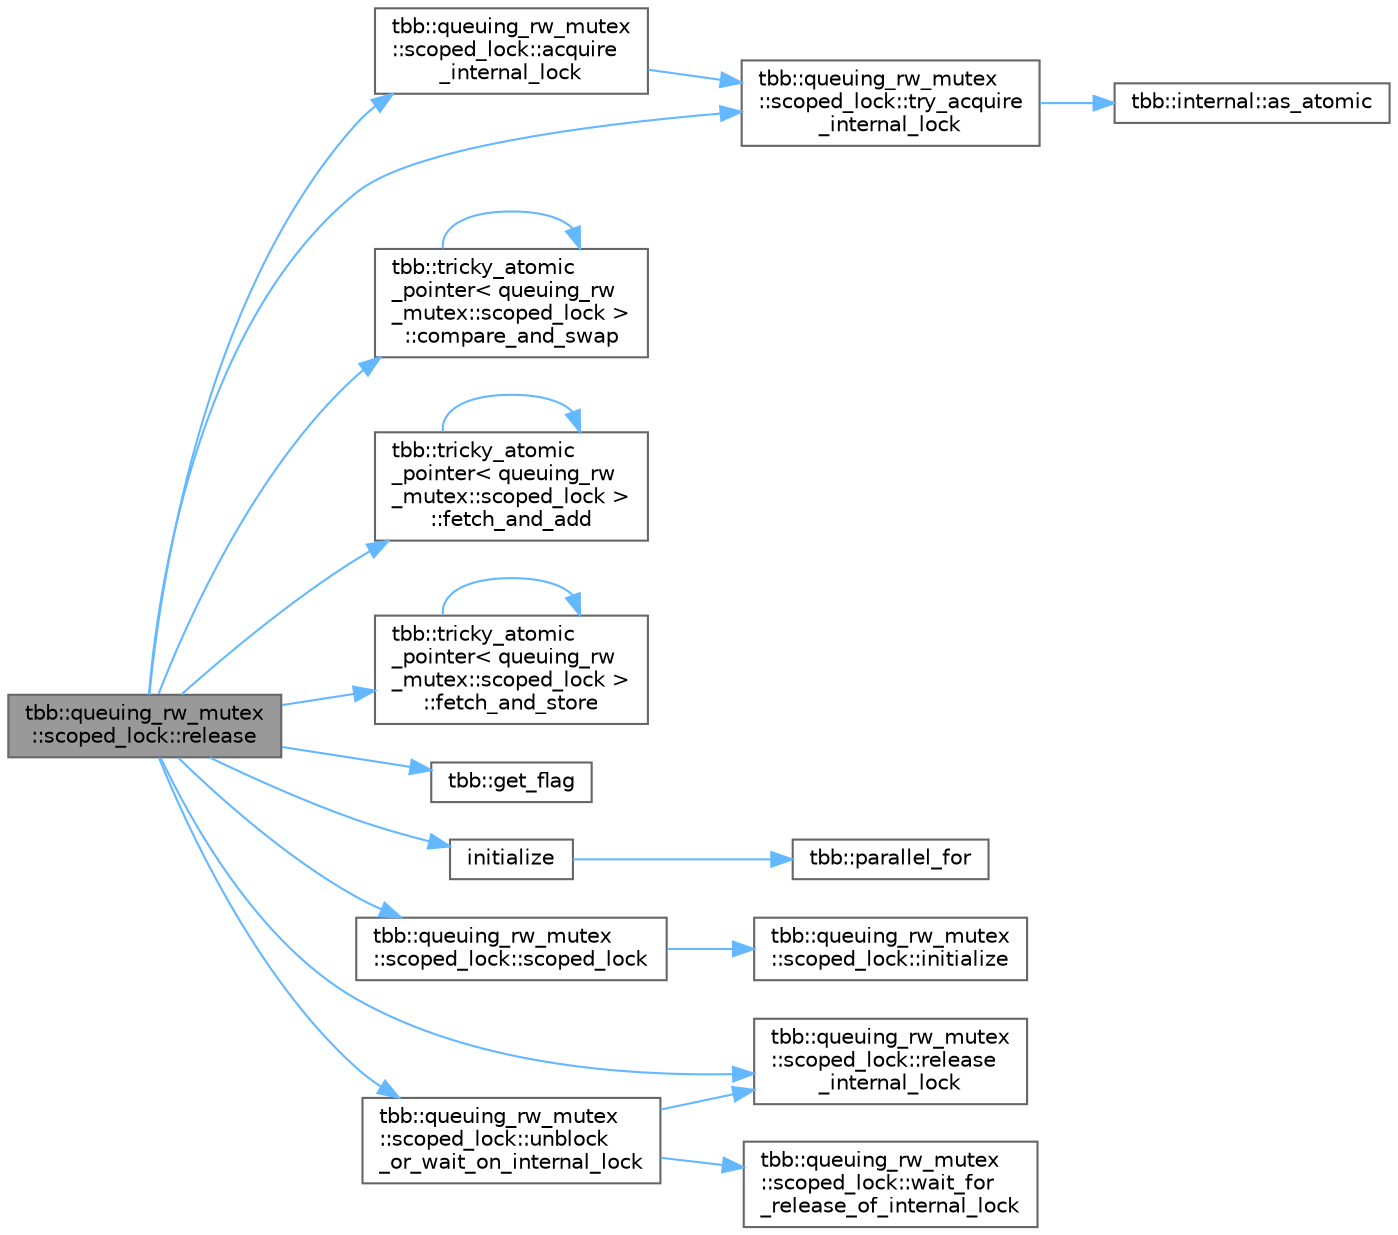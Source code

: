 digraph "tbb::queuing_rw_mutex::scoped_lock::release"
{
 // LATEX_PDF_SIZE
  bgcolor="transparent";
  edge [fontname=Helvetica,fontsize=10,labelfontname=Helvetica,labelfontsize=10];
  node [fontname=Helvetica,fontsize=10,shape=box,height=0.2,width=0.4];
  rankdir="LR";
  Node1 [id="Node000001",label="tbb::queuing_rw_mutex\l::scoped_lock::release",height=0.2,width=0.4,color="gray40", fillcolor="grey60", style="filled", fontcolor="black",tooltip="Release lock."];
  Node1 -> Node2 [id="edge20_Node000001_Node000002",color="steelblue1",style="solid",tooltip=" "];
  Node2 [id="Node000002",label="tbb::queuing_rw_mutex\l::scoped_lock::acquire\l_internal_lock",height=0.2,width=0.4,color="grey40", fillcolor="white", style="filled",URL="$classtbb_1_1queuing__rw__mutex_1_1scoped__lock.html#a3513272129edcdae064da95d71315af5",tooltip="Acquire the internal lock"];
  Node2 -> Node3 [id="edge21_Node000002_Node000003",color="steelblue1",style="solid",tooltip=" "];
  Node3 [id="Node000003",label="tbb::queuing_rw_mutex\l::scoped_lock::try_acquire\l_internal_lock",height=0.2,width=0.4,color="grey40", fillcolor="white", style="filled",URL="$classtbb_1_1queuing__rw__mutex_1_1scoped__lock.html#a497dd2f219507fdd2d32ea91d44c5ac8",tooltip="Try to acquire the internal lock"];
  Node3 -> Node4 [id="edge22_Node000003_Node000004",color="steelblue1",style="solid",tooltip=" "];
  Node4 [id="Node000004",label="tbb::internal::as_atomic",height=0.2,width=0.4,color="grey40", fillcolor="white", style="filled",URL="$namespacetbb_1_1internal.html#a958f482f9d5f3476ca70610af5336040",tooltip=" "];
  Node1 -> Node5 [id="edge23_Node000001_Node000005",color="steelblue1",style="solid",tooltip=" "];
  Node5 [id="Node000005",label="tbb::tricky_atomic\l_pointer\< queuing_rw\l_mutex::scoped_lock \>\l::compare_and_swap",height=0.2,width=0.4,color="grey40", fillcolor="white", style="filled",URL="$classtbb_1_1tricky__atomic__pointer.html#a15bd1ebe73c2245e71910cd788d5211e",tooltip=" "];
  Node5 -> Node5 [id="edge24_Node000005_Node000005",color="steelblue1",style="solid",tooltip=" "];
  Node1 -> Node6 [id="edge25_Node000001_Node000006",color="steelblue1",style="solid",tooltip=" "];
  Node6 [id="Node000006",label="tbb::tricky_atomic\l_pointer\< queuing_rw\l_mutex::scoped_lock \>\l::fetch_and_add",height=0.2,width=0.4,color="grey40", fillcolor="white", style="filled",URL="$classtbb_1_1tricky__atomic__pointer.html#a21ec83067211f1ba84b7dd26223b18fe",tooltip=" "];
  Node6 -> Node6 [id="edge26_Node000006_Node000006",color="steelblue1",style="solid",tooltip=" "];
  Node1 -> Node7 [id="edge27_Node000001_Node000007",color="steelblue1",style="solid",tooltip=" "];
  Node7 [id="Node000007",label="tbb::tricky_atomic\l_pointer\< queuing_rw\l_mutex::scoped_lock \>\l::fetch_and_store",height=0.2,width=0.4,color="grey40", fillcolor="white", style="filled",URL="$classtbb_1_1tricky__atomic__pointer.html#abc7e4d80e4d8d10215632da7886c7fba",tooltip=" "];
  Node7 -> Node7 [id="edge28_Node000007_Node000007",color="steelblue1",style="solid",tooltip=" "];
  Node1 -> Node8 [id="edge29_Node000001_Node000008",color="steelblue1",style="solid",tooltip=" "];
  Node8 [id="Node000008",label="tbb::get_flag",height=0.2,width=0.4,color="grey40", fillcolor="white", style="filled",URL="$namespacetbb.html#aa2cfd6795ecbcc8ad30310c862f2b001",tooltip=" "];
  Node1 -> Node9 [id="edge30_Node000001_Node000009",color="steelblue1",style="solid",tooltip=" "];
  Node9 [id="Node000009",label="initialize",height=0.2,width=0.4,color="grey40", fillcolor="white", style="filled",URL="$convex__hull__bench_8cpp.html#a95e22276c8bf0c515dff66661152fd4c",tooltip=" "];
  Node9 -> Node10 [id="edge31_Node000009_Node000010",color="steelblue1",style="solid",tooltip=" "];
  Node10 [id="Node000010",label="tbb::parallel_for",height=0.2,width=0.4,color="grey40", fillcolor="white", style="filled",URL="$group__algorithms.html#gaa8444c29dc4d2e527a1036717d109aef",tooltip="Parallel iteration over range with default partitioner."];
  Node1 -> Node11 [id="edge32_Node000001_Node000011",color="steelblue1",style="solid",tooltip=" "];
  Node11 [id="Node000011",label="tbb::queuing_rw_mutex\l::scoped_lock::release\l_internal_lock",height=0.2,width=0.4,color="grey40", fillcolor="white", style="filled",URL="$classtbb_1_1queuing__rw__mutex_1_1scoped__lock.html#aca691e3a0f5debfe5965b071357bddcd",tooltip="Release the internal lock"];
  Node1 -> Node12 [id="edge33_Node000001_Node000012",color="steelblue1",style="solid",tooltip=" "];
  Node12 [id="Node000012",label="tbb::queuing_rw_mutex\l::scoped_lock::scoped_lock",height=0.2,width=0.4,color="grey40", fillcolor="white", style="filled",URL="$classtbb_1_1queuing__rw__mutex_1_1scoped__lock.html#a1ae3792726dcff8da1f2c5366fb2b754",tooltip="Construct lock that has not acquired a mutex."];
  Node12 -> Node13 [id="edge34_Node000012_Node000013",color="steelblue1",style="solid",tooltip=" "];
  Node13 [id="Node000013",label="tbb::queuing_rw_mutex\l::scoped_lock::initialize",height=0.2,width=0.4,color="grey40", fillcolor="white", style="filled",URL="$classtbb_1_1queuing__rw__mutex_1_1scoped__lock.html#a080c26691aad8bac8947724114e5f664",tooltip="Initialize fields to mean \"no lock held\"."];
  Node1 -> Node3 [id="edge35_Node000001_Node000003",color="steelblue1",style="solid",tooltip=" "];
  Node1 -> Node14 [id="edge36_Node000001_Node000014",color="steelblue1",style="solid",tooltip=" "];
  Node14 [id="Node000014",label="tbb::queuing_rw_mutex\l::scoped_lock::unblock\l_or_wait_on_internal_lock",height=0.2,width=0.4,color="grey40", fillcolor="white", style="filled",URL="$classtbb_1_1queuing__rw__mutex_1_1scoped__lock.html#abbfa06c642501544d508864ad072e883",tooltip="A helper function"];
  Node14 -> Node11 [id="edge37_Node000014_Node000011",color="steelblue1",style="solid",tooltip=" "];
  Node14 -> Node15 [id="edge38_Node000014_Node000015",color="steelblue1",style="solid",tooltip=" "];
  Node15 [id="Node000015",label="tbb::queuing_rw_mutex\l::scoped_lock::wait_for\l_release_of_internal_lock",height=0.2,width=0.4,color="grey40", fillcolor="white", style="filled",URL="$classtbb_1_1queuing__rw__mutex_1_1scoped__lock.html#a61d83842c6eacfbc63fa2da05ebe9973",tooltip="Wait for internal lock to be released"];
}
